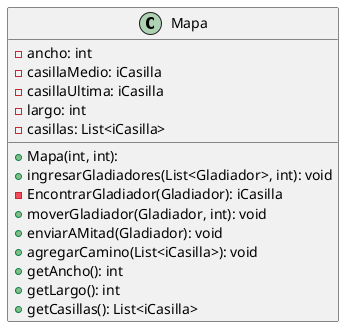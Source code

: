 @startuml
skinparam linetype ortho

class Mapa {
  + Mapa(int, int):
  - ancho: int
  - casillaMedio: iCasilla
  - casillaUltima: iCasilla
  - largo: int
  - casillas: List<iCasilla>
  + ingresarGladiadores(List<Gladiador>, int): void
  - EncontrarGladiador(Gladiador): iCasilla
  + moverGladiador(Gladiador, int): void
  + enviarAMitad(Gladiador): void
  + agregarCamino(List<iCasilla>): void
  + getAncho(): int
  + getLargo(): int
  + getCasillas(): List<iCasilla>
}

@enduml
